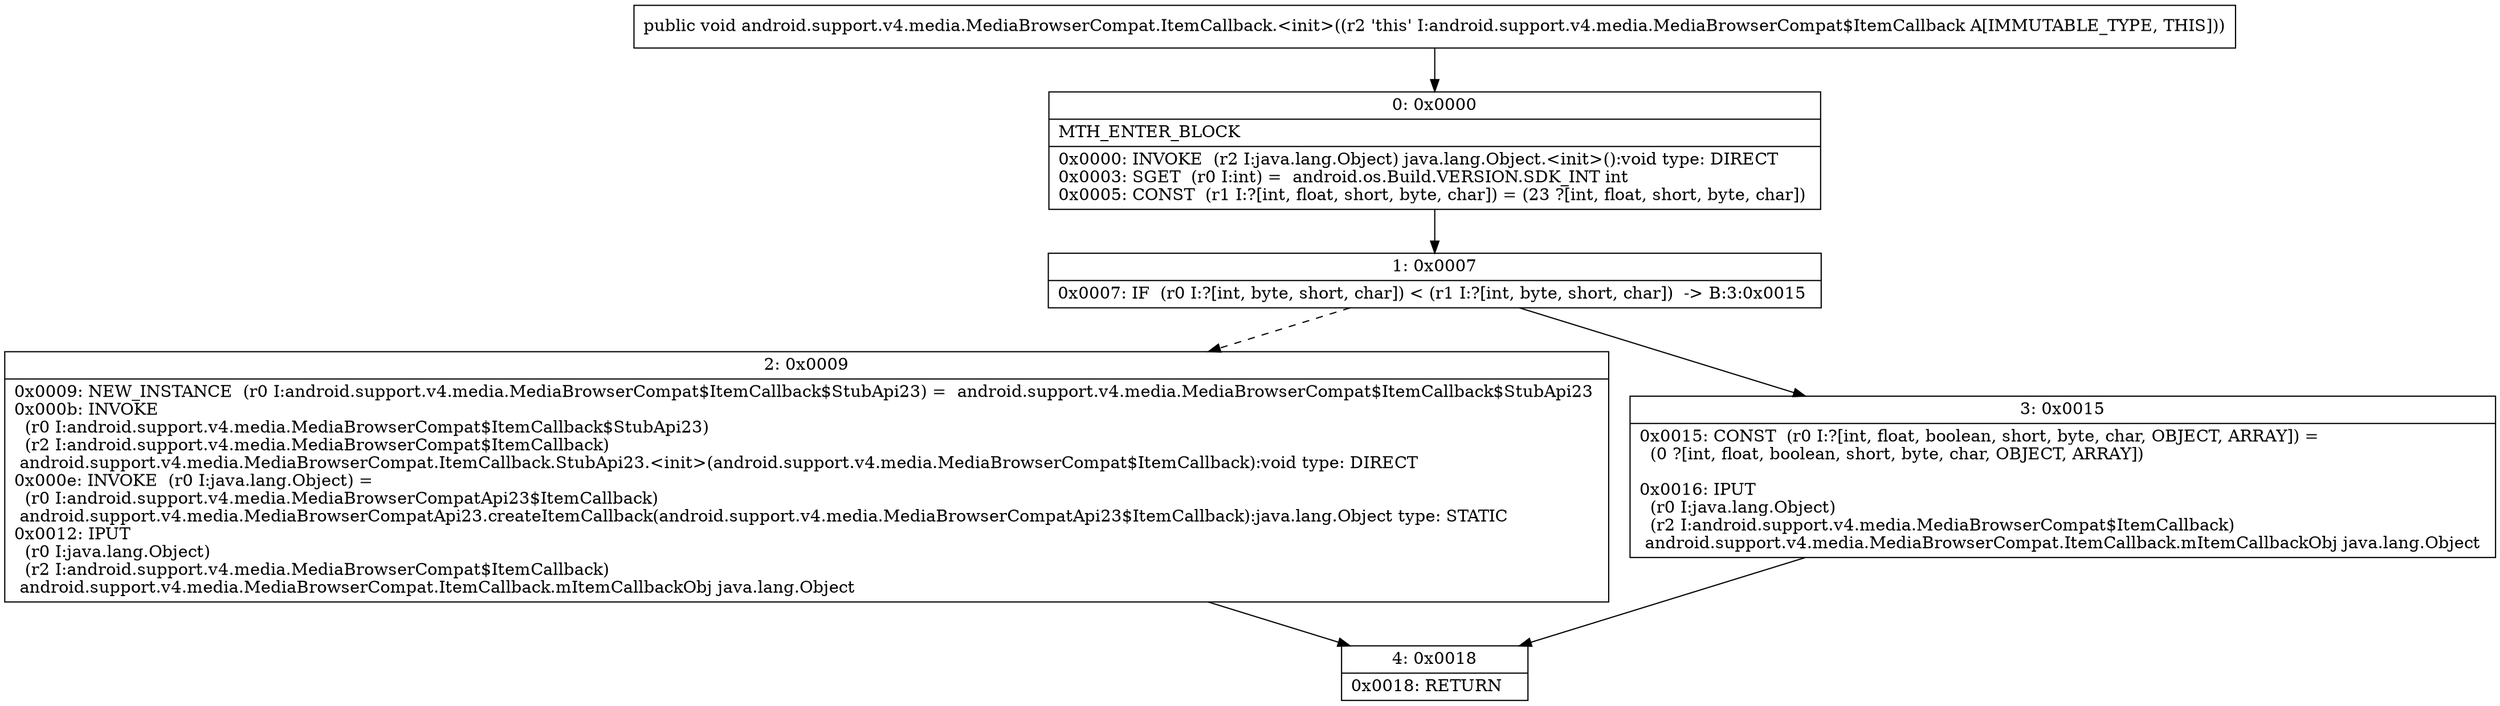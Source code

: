 digraph "CFG forandroid.support.v4.media.MediaBrowserCompat.ItemCallback.\<init\>()V" {
Node_0 [shape=record,label="{0\:\ 0x0000|MTH_ENTER_BLOCK\l|0x0000: INVOKE  (r2 I:java.lang.Object) java.lang.Object.\<init\>():void type: DIRECT \l0x0003: SGET  (r0 I:int) =  android.os.Build.VERSION.SDK_INT int \l0x0005: CONST  (r1 I:?[int, float, short, byte, char]) = (23 ?[int, float, short, byte, char]) \l}"];
Node_1 [shape=record,label="{1\:\ 0x0007|0x0007: IF  (r0 I:?[int, byte, short, char]) \< (r1 I:?[int, byte, short, char])  \-\> B:3:0x0015 \l}"];
Node_2 [shape=record,label="{2\:\ 0x0009|0x0009: NEW_INSTANCE  (r0 I:android.support.v4.media.MediaBrowserCompat$ItemCallback$StubApi23) =  android.support.v4.media.MediaBrowserCompat$ItemCallback$StubApi23 \l0x000b: INVOKE  \l  (r0 I:android.support.v4.media.MediaBrowserCompat$ItemCallback$StubApi23)\l  (r2 I:android.support.v4.media.MediaBrowserCompat$ItemCallback)\l android.support.v4.media.MediaBrowserCompat.ItemCallback.StubApi23.\<init\>(android.support.v4.media.MediaBrowserCompat$ItemCallback):void type: DIRECT \l0x000e: INVOKE  (r0 I:java.lang.Object) = \l  (r0 I:android.support.v4.media.MediaBrowserCompatApi23$ItemCallback)\l android.support.v4.media.MediaBrowserCompatApi23.createItemCallback(android.support.v4.media.MediaBrowserCompatApi23$ItemCallback):java.lang.Object type: STATIC \l0x0012: IPUT  \l  (r0 I:java.lang.Object)\l  (r2 I:android.support.v4.media.MediaBrowserCompat$ItemCallback)\l android.support.v4.media.MediaBrowserCompat.ItemCallback.mItemCallbackObj java.lang.Object \l}"];
Node_3 [shape=record,label="{3\:\ 0x0015|0x0015: CONST  (r0 I:?[int, float, boolean, short, byte, char, OBJECT, ARRAY]) = \l  (0 ?[int, float, boolean, short, byte, char, OBJECT, ARRAY])\l \l0x0016: IPUT  \l  (r0 I:java.lang.Object)\l  (r2 I:android.support.v4.media.MediaBrowserCompat$ItemCallback)\l android.support.v4.media.MediaBrowserCompat.ItemCallback.mItemCallbackObj java.lang.Object \l}"];
Node_4 [shape=record,label="{4\:\ 0x0018|0x0018: RETURN   \l}"];
MethodNode[shape=record,label="{public void android.support.v4.media.MediaBrowserCompat.ItemCallback.\<init\>((r2 'this' I:android.support.v4.media.MediaBrowserCompat$ItemCallback A[IMMUTABLE_TYPE, THIS])) }"];
MethodNode -> Node_0;
Node_0 -> Node_1;
Node_1 -> Node_2[style=dashed];
Node_1 -> Node_3;
Node_2 -> Node_4;
Node_3 -> Node_4;
}

